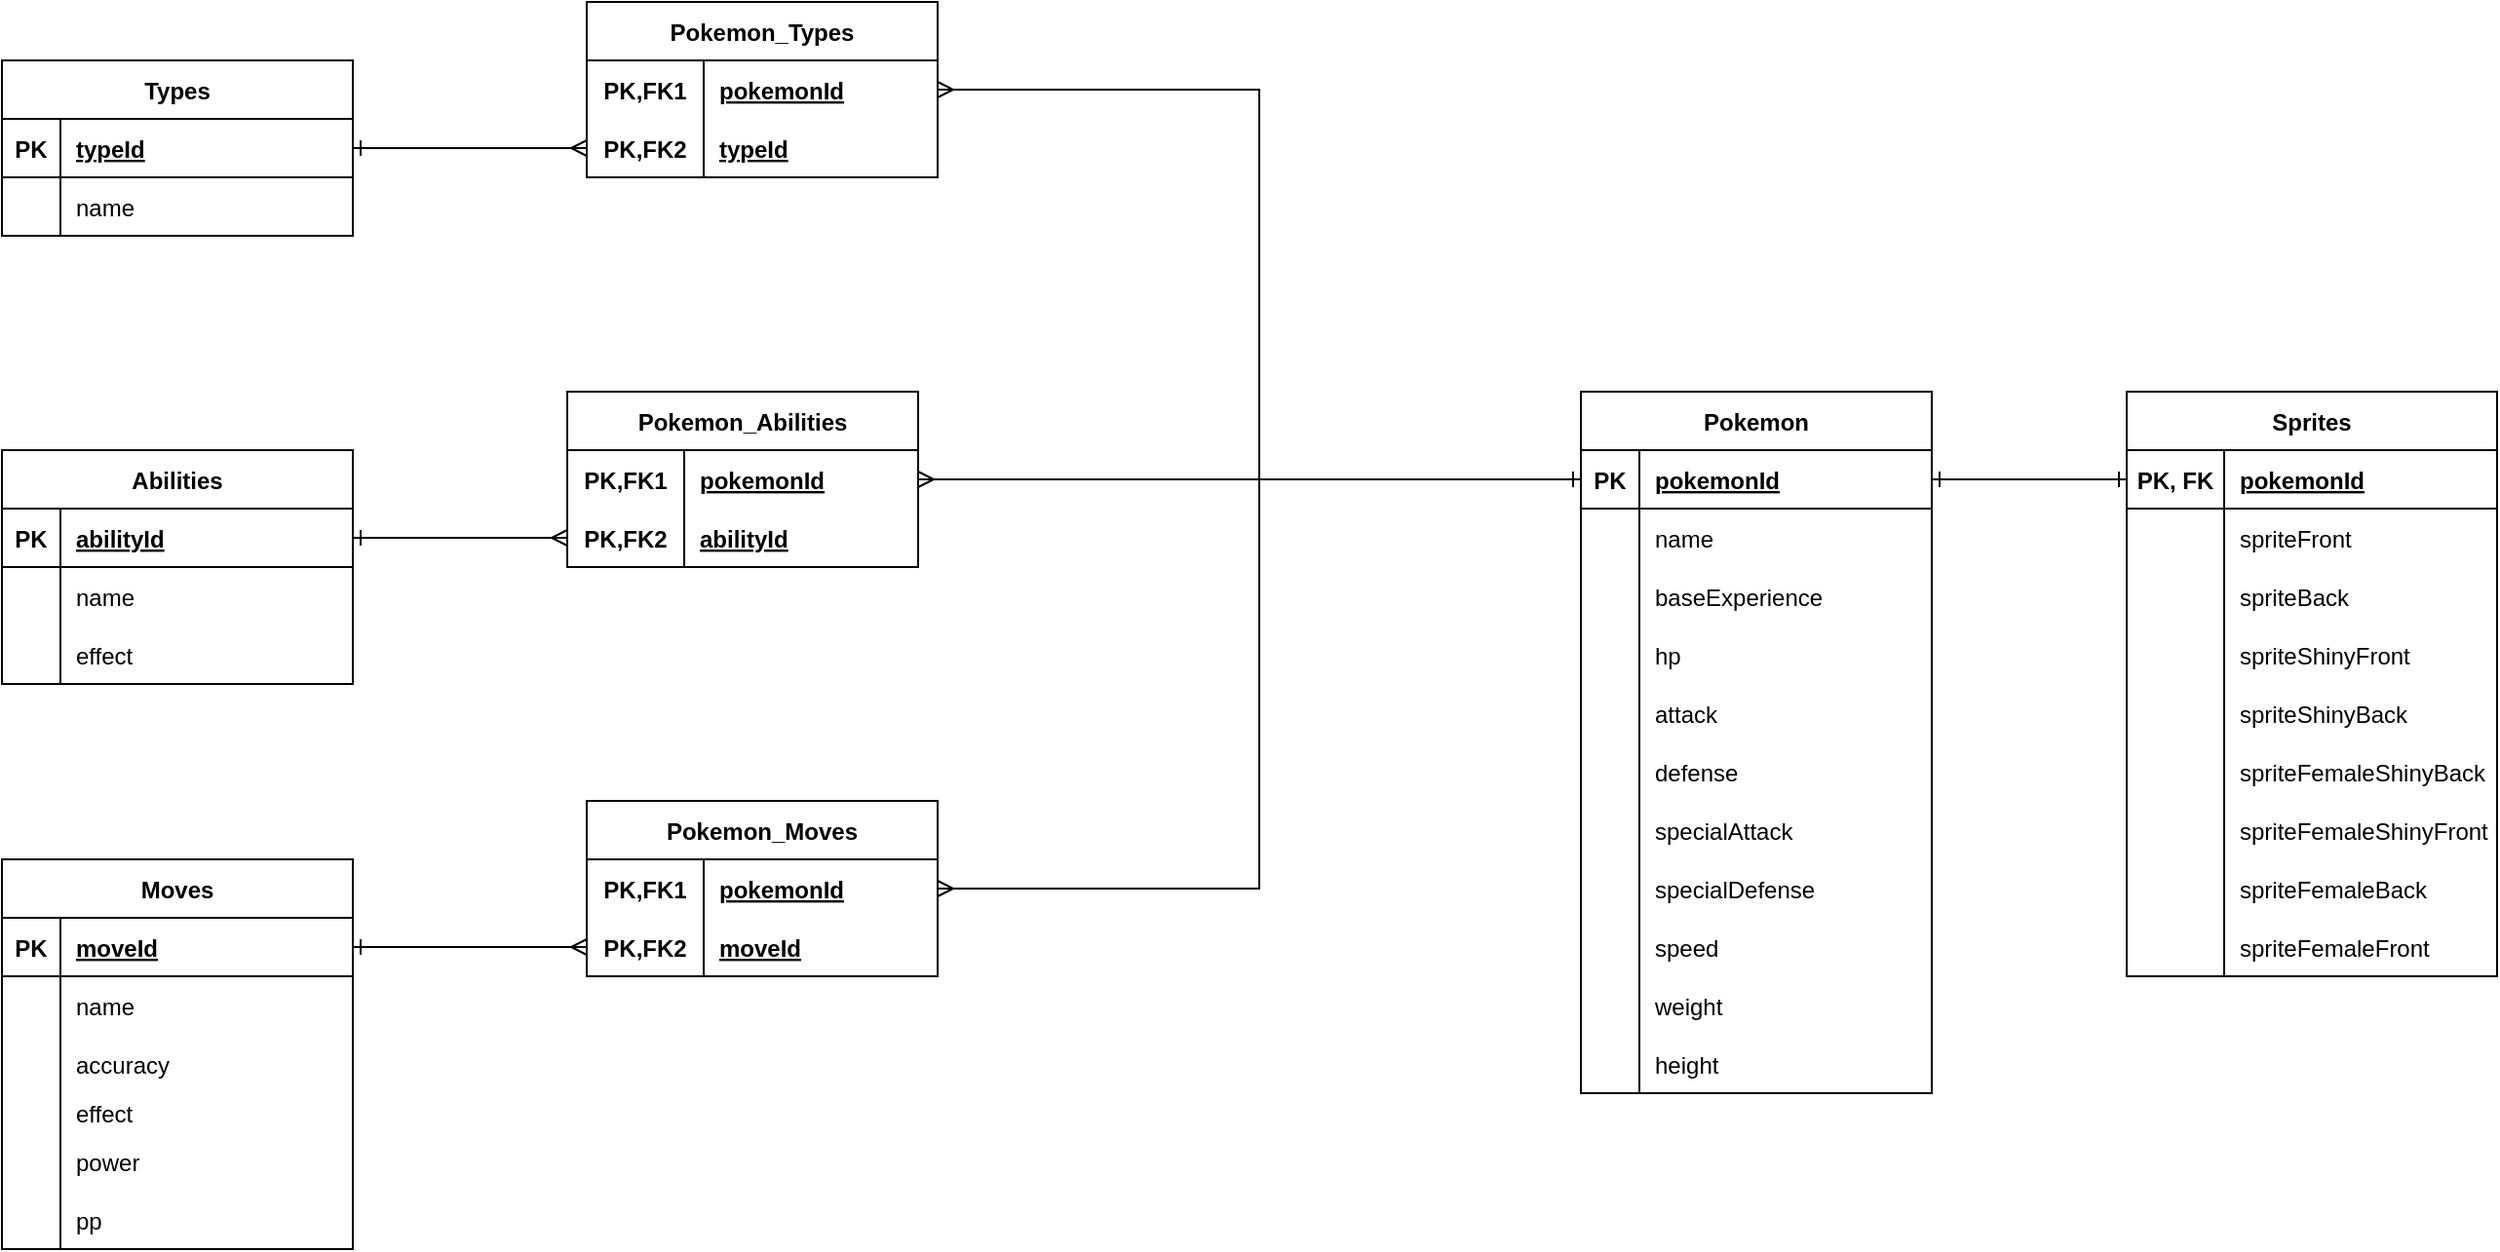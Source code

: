 <mxfile version="20.3.0" type="device"><diagram id="R2lEEEUBdFMjLlhIrx00" name="Page-1"><mxGraphModel dx="971" dy="865" grid="1" gridSize="10" guides="1" tooltips="1" connect="1" arrows="1" fold="1" page="1" pageScale="1" pageWidth="850" pageHeight="1100" math="0" shadow="0" extFonts="Permanent Marker^https://fonts.googleapis.com/css?family=Permanent+Marker"><root><mxCell id="0"/><mxCell id="1" parent="0"/><mxCell id="z8jP2YBV-L95pBoE6xy5-1" value="Pokemon" style="shape=table;startSize=30;container=1;collapsible=1;childLayout=tableLayout;fixedRows=1;rowLines=0;fontStyle=1;align=center;resizeLast=1;" parent="1" vertex="1"><mxGeometry x="930" y="420" width="180" height="360" as="geometry"/></mxCell><mxCell id="z8jP2YBV-L95pBoE6xy5-2" value="" style="shape=tableRow;horizontal=0;startSize=0;swimlaneHead=0;swimlaneBody=0;fillColor=none;collapsible=0;dropTarget=0;points=[[0,0.5],[1,0.5]];portConstraint=eastwest;top=0;left=0;right=0;bottom=1;" parent="z8jP2YBV-L95pBoE6xy5-1" vertex="1"><mxGeometry y="30" width="180" height="30" as="geometry"/></mxCell><mxCell id="z8jP2YBV-L95pBoE6xy5-3" value="PK" style="shape=partialRectangle;connectable=0;fillColor=none;top=0;left=0;bottom=0;right=0;fontStyle=1;overflow=hidden;" parent="z8jP2YBV-L95pBoE6xy5-2" vertex="1"><mxGeometry width="30" height="30" as="geometry"><mxRectangle width="30" height="30" as="alternateBounds"/></mxGeometry></mxCell><mxCell id="z8jP2YBV-L95pBoE6xy5-4" value="pokemonId" style="shape=partialRectangle;connectable=0;fillColor=none;top=0;left=0;bottom=0;right=0;align=left;spacingLeft=6;fontStyle=5;overflow=hidden;" parent="z8jP2YBV-L95pBoE6xy5-2" vertex="1"><mxGeometry x="30" width="150" height="30" as="geometry"><mxRectangle width="150" height="30" as="alternateBounds"/></mxGeometry></mxCell><mxCell id="z8jP2YBV-L95pBoE6xy5-5" value="" style="shape=tableRow;horizontal=0;startSize=0;swimlaneHead=0;swimlaneBody=0;fillColor=none;collapsible=0;dropTarget=0;points=[[0,0.5],[1,0.5]];portConstraint=eastwest;top=0;left=0;right=0;bottom=0;" parent="z8jP2YBV-L95pBoE6xy5-1" vertex="1"><mxGeometry y="60" width="180" height="30" as="geometry"/></mxCell><mxCell id="z8jP2YBV-L95pBoE6xy5-6" value="" style="shape=partialRectangle;connectable=0;fillColor=none;top=0;left=0;bottom=0;right=0;editable=1;overflow=hidden;" parent="z8jP2YBV-L95pBoE6xy5-5" vertex="1"><mxGeometry width="30" height="30" as="geometry"><mxRectangle width="30" height="30" as="alternateBounds"/></mxGeometry></mxCell><mxCell id="z8jP2YBV-L95pBoE6xy5-7" value="name" style="shape=partialRectangle;connectable=0;fillColor=none;top=0;left=0;bottom=0;right=0;align=left;spacingLeft=6;overflow=hidden;" parent="z8jP2YBV-L95pBoE6xy5-5" vertex="1"><mxGeometry x="30" width="150" height="30" as="geometry"><mxRectangle width="150" height="30" as="alternateBounds"/></mxGeometry></mxCell><mxCell id="z8jP2YBV-L95pBoE6xy5-8" value="" style="shape=tableRow;horizontal=0;startSize=0;swimlaneHead=0;swimlaneBody=0;fillColor=none;collapsible=0;dropTarget=0;points=[[0,0.5],[1,0.5]];portConstraint=eastwest;top=0;left=0;right=0;bottom=0;" parent="z8jP2YBV-L95pBoE6xy5-1" vertex="1"><mxGeometry y="90" width="180" height="30" as="geometry"/></mxCell><mxCell id="z8jP2YBV-L95pBoE6xy5-9" value="" style="shape=partialRectangle;connectable=0;fillColor=none;top=0;left=0;bottom=0;right=0;editable=1;overflow=hidden;" parent="z8jP2YBV-L95pBoE6xy5-8" vertex="1"><mxGeometry width="30" height="30" as="geometry"><mxRectangle width="30" height="30" as="alternateBounds"/></mxGeometry></mxCell><mxCell id="z8jP2YBV-L95pBoE6xy5-10" value="baseExperience" style="shape=partialRectangle;connectable=0;fillColor=none;top=0;left=0;bottom=0;right=0;align=left;spacingLeft=6;overflow=hidden;" parent="z8jP2YBV-L95pBoE6xy5-8" vertex="1"><mxGeometry x="30" width="150" height="30" as="geometry"><mxRectangle width="150" height="30" as="alternateBounds"/></mxGeometry></mxCell><mxCell id="z8jP2YBV-L95pBoE6xy5-11" value="" style="shape=tableRow;horizontal=0;startSize=0;swimlaneHead=0;swimlaneBody=0;fillColor=none;collapsible=0;dropTarget=0;points=[[0,0.5],[1,0.5]];portConstraint=eastwest;top=0;left=0;right=0;bottom=0;" parent="z8jP2YBV-L95pBoE6xy5-1" vertex="1"><mxGeometry y="120" width="180" height="30" as="geometry"/></mxCell><mxCell id="z8jP2YBV-L95pBoE6xy5-12" value="" style="shape=partialRectangle;connectable=0;fillColor=none;top=0;left=0;bottom=0;right=0;editable=1;overflow=hidden;" parent="z8jP2YBV-L95pBoE6xy5-11" vertex="1"><mxGeometry width="30" height="30" as="geometry"><mxRectangle width="30" height="30" as="alternateBounds"/></mxGeometry></mxCell><mxCell id="z8jP2YBV-L95pBoE6xy5-13" value="hp" style="shape=partialRectangle;connectable=0;fillColor=none;top=0;left=0;bottom=0;right=0;align=left;spacingLeft=6;overflow=hidden;" parent="z8jP2YBV-L95pBoE6xy5-11" vertex="1"><mxGeometry x="30" width="150" height="30" as="geometry"><mxRectangle width="150" height="30" as="alternateBounds"/></mxGeometry></mxCell><mxCell id="z8jP2YBV-L95pBoE6xy5-40" value="" style="shape=tableRow;horizontal=0;startSize=0;swimlaneHead=0;swimlaneBody=0;fillColor=none;collapsible=0;dropTarget=0;points=[[0,0.5],[1,0.5]];portConstraint=eastwest;top=0;left=0;right=0;bottom=0;" parent="z8jP2YBV-L95pBoE6xy5-1" vertex="1"><mxGeometry y="150" width="180" height="30" as="geometry"/></mxCell><mxCell id="z8jP2YBV-L95pBoE6xy5-41" value="" style="shape=partialRectangle;connectable=0;fillColor=none;top=0;left=0;bottom=0;right=0;editable=1;overflow=hidden;" parent="z8jP2YBV-L95pBoE6xy5-40" vertex="1"><mxGeometry width="30" height="30" as="geometry"><mxRectangle width="30" height="30" as="alternateBounds"/></mxGeometry></mxCell><mxCell id="z8jP2YBV-L95pBoE6xy5-42" value="attack" style="shape=partialRectangle;connectable=0;fillColor=none;top=0;left=0;bottom=0;right=0;align=left;spacingLeft=6;overflow=hidden;" parent="z8jP2YBV-L95pBoE6xy5-40" vertex="1"><mxGeometry x="30" width="150" height="30" as="geometry"><mxRectangle width="150" height="30" as="alternateBounds"/></mxGeometry></mxCell><mxCell id="z8jP2YBV-L95pBoE6xy5-44" value="" style="shape=tableRow;horizontal=0;startSize=0;swimlaneHead=0;swimlaneBody=0;fillColor=none;collapsible=0;dropTarget=0;points=[[0,0.5],[1,0.5]];portConstraint=eastwest;top=0;left=0;right=0;bottom=0;" parent="z8jP2YBV-L95pBoE6xy5-1" vertex="1"><mxGeometry y="180" width="180" height="30" as="geometry"/></mxCell><mxCell id="z8jP2YBV-L95pBoE6xy5-45" value="" style="shape=partialRectangle;connectable=0;fillColor=none;top=0;left=0;bottom=0;right=0;editable=1;overflow=hidden;" parent="z8jP2YBV-L95pBoE6xy5-44" vertex="1"><mxGeometry width="30" height="30" as="geometry"><mxRectangle width="30" height="30" as="alternateBounds"/></mxGeometry></mxCell><mxCell id="z8jP2YBV-L95pBoE6xy5-46" value="defense" style="shape=partialRectangle;connectable=0;fillColor=none;top=0;left=0;bottom=0;right=0;align=left;spacingLeft=6;overflow=hidden;" parent="z8jP2YBV-L95pBoE6xy5-44" vertex="1"><mxGeometry x="30" width="150" height="30" as="geometry"><mxRectangle width="150" height="30" as="alternateBounds"/></mxGeometry></mxCell><mxCell id="z8jP2YBV-L95pBoE6xy5-47" value="" style="shape=tableRow;horizontal=0;startSize=0;swimlaneHead=0;swimlaneBody=0;fillColor=none;collapsible=0;dropTarget=0;points=[[0,0.5],[1,0.5]];portConstraint=eastwest;top=0;left=0;right=0;bottom=0;" parent="z8jP2YBV-L95pBoE6xy5-1" vertex="1"><mxGeometry y="210" width="180" height="30" as="geometry"/></mxCell><mxCell id="z8jP2YBV-L95pBoE6xy5-48" value="" style="shape=partialRectangle;connectable=0;fillColor=none;top=0;left=0;bottom=0;right=0;editable=1;overflow=hidden;" parent="z8jP2YBV-L95pBoE6xy5-47" vertex="1"><mxGeometry width="30" height="30" as="geometry"><mxRectangle width="30" height="30" as="alternateBounds"/></mxGeometry></mxCell><mxCell id="z8jP2YBV-L95pBoE6xy5-49" value="specialAttack" style="shape=partialRectangle;connectable=0;fillColor=none;top=0;left=0;bottom=0;right=0;align=left;spacingLeft=6;overflow=hidden;" parent="z8jP2YBV-L95pBoE6xy5-47" vertex="1"><mxGeometry x="30" width="150" height="30" as="geometry"><mxRectangle width="150" height="30" as="alternateBounds"/></mxGeometry></mxCell><mxCell id="z8jP2YBV-L95pBoE6xy5-50" value="" style="shape=tableRow;horizontal=0;startSize=0;swimlaneHead=0;swimlaneBody=0;fillColor=none;collapsible=0;dropTarget=0;points=[[0,0.5],[1,0.5]];portConstraint=eastwest;top=0;left=0;right=0;bottom=0;" parent="z8jP2YBV-L95pBoE6xy5-1" vertex="1"><mxGeometry y="240" width="180" height="30" as="geometry"/></mxCell><mxCell id="z8jP2YBV-L95pBoE6xy5-51" value="" style="shape=partialRectangle;connectable=0;fillColor=none;top=0;left=0;bottom=0;right=0;editable=1;overflow=hidden;" parent="z8jP2YBV-L95pBoE6xy5-50" vertex="1"><mxGeometry width="30" height="30" as="geometry"><mxRectangle width="30" height="30" as="alternateBounds"/></mxGeometry></mxCell><mxCell id="z8jP2YBV-L95pBoE6xy5-52" value="specialDefense" style="shape=partialRectangle;connectable=0;fillColor=none;top=0;left=0;bottom=0;right=0;align=left;spacingLeft=6;overflow=hidden;" parent="z8jP2YBV-L95pBoE6xy5-50" vertex="1"><mxGeometry x="30" width="150" height="30" as="geometry"><mxRectangle width="150" height="30" as="alternateBounds"/></mxGeometry></mxCell><mxCell id="z8jP2YBV-L95pBoE6xy5-53" value="" style="shape=tableRow;horizontal=0;startSize=0;swimlaneHead=0;swimlaneBody=0;fillColor=none;collapsible=0;dropTarget=0;points=[[0,0.5],[1,0.5]];portConstraint=eastwest;top=0;left=0;right=0;bottom=0;" parent="z8jP2YBV-L95pBoE6xy5-1" vertex="1"><mxGeometry y="270" width="180" height="30" as="geometry"/></mxCell><mxCell id="z8jP2YBV-L95pBoE6xy5-54" value="" style="shape=partialRectangle;connectable=0;fillColor=none;top=0;left=0;bottom=0;right=0;editable=1;overflow=hidden;" parent="z8jP2YBV-L95pBoE6xy5-53" vertex="1"><mxGeometry width="30" height="30" as="geometry"><mxRectangle width="30" height="30" as="alternateBounds"/></mxGeometry></mxCell><mxCell id="z8jP2YBV-L95pBoE6xy5-55" value="speed" style="shape=partialRectangle;connectable=0;fillColor=none;top=0;left=0;bottom=0;right=0;align=left;spacingLeft=6;overflow=hidden;" parent="z8jP2YBV-L95pBoE6xy5-53" vertex="1"><mxGeometry x="30" width="150" height="30" as="geometry"><mxRectangle width="150" height="30" as="alternateBounds"/></mxGeometry></mxCell><mxCell id="z8jP2YBV-L95pBoE6xy5-59" value="" style="shape=tableRow;horizontal=0;startSize=0;swimlaneHead=0;swimlaneBody=0;fillColor=none;collapsible=0;dropTarget=0;points=[[0,0.5],[1,0.5]];portConstraint=eastwest;top=0;left=0;right=0;bottom=0;" parent="z8jP2YBV-L95pBoE6xy5-1" vertex="1"><mxGeometry y="300" width="180" height="30" as="geometry"/></mxCell><mxCell id="z8jP2YBV-L95pBoE6xy5-60" value="" style="shape=partialRectangle;connectable=0;fillColor=none;top=0;left=0;bottom=0;right=0;editable=1;overflow=hidden;" parent="z8jP2YBV-L95pBoE6xy5-59" vertex="1"><mxGeometry width="30" height="30" as="geometry"><mxRectangle width="30" height="30" as="alternateBounds"/></mxGeometry></mxCell><mxCell id="z8jP2YBV-L95pBoE6xy5-61" value="weight" style="shape=partialRectangle;connectable=0;fillColor=none;top=0;left=0;bottom=0;right=0;align=left;spacingLeft=6;overflow=hidden;" parent="z8jP2YBV-L95pBoE6xy5-59" vertex="1"><mxGeometry x="30" width="150" height="30" as="geometry"><mxRectangle width="150" height="30" as="alternateBounds"/></mxGeometry></mxCell><mxCell id="z8jP2YBV-L95pBoE6xy5-56" value="" style="shape=tableRow;horizontal=0;startSize=0;swimlaneHead=0;swimlaneBody=0;fillColor=none;collapsible=0;dropTarget=0;points=[[0,0.5],[1,0.5]];portConstraint=eastwest;top=0;left=0;right=0;bottom=0;" parent="z8jP2YBV-L95pBoE6xy5-1" vertex="1"><mxGeometry y="330" width="180" height="30" as="geometry"/></mxCell><mxCell id="z8jP2YBV-L95pBoE6xy5-57" value="" style="shape=partialRectangle;connectable=0;fillColor=none;top=0;left=0;bottom=0;right=0;editable=1;overflow=hidden;" parent="z8jP2YBV-L95pBoE6xy5-56" vertex="1"><mxGeometry width="30" height="30" as="geometry"><mxRectangle width="30" height="30" as="alternateBounds"/></mxGeometry></mxCell><mxCell id="z8jP2YBV-L95pBoE6xy5-58" value="height" style="shape=partialRectangle;connectable=0;fillColor=none;top=0;left=0;bottom=0;right=0;align=left;spacingLeft=6;overflow=hidden;" parent="z8jP2YBV-L95pBoE6xy5-56" vertex="1"><mxGeometry x="30" width="150" height="30" as="geometry"><mxRectangle width="150" height="30" as="alternateBounds"/></mxGeometry></mxCell><mxCell id="z8jP2YBV-L95pBoE6xy5-14" value="Types" style="shape=table;startSize=30;container=1;collapsible=1;childLayout=tableLayout;fixedRows=1;rowLines=0;fontStyle=1;align=center;resizeLast=1;" parent="1" vertex="1"><mxGeometry x="120" y="250" width="180" height="90" as="geometry"/></mxCell><mxCell id="z8jP2YBV-L95pBoE6xy5-15" value="" style="shape=tableRow;horizontal=0;startSize=0;swimlaneHead=0;swimlaneBody=0;fillColor=none;collapsible=0;dropTarget=0;points=[[0,0.5],[1,0.5]];portConstraint=eastwest;top=0;left=0;right=0;bottom=1;" parent="z8jP2YBV-L95pBoE6xy5-14" vertex="1"><mxGeometry y="30" width="180" height="30" as="geometry"/></mxCell><mxCell id="z8jP2YBV-L95pBoE6xy5-16" value="PK" style="shape=partialRectangle;connectable=0;fillColor=none;top=0;left=0;bottom=0;right=0;fontStyle=1;overflow=hidden;" parent="z8jP2YBV-L95pBoE6xy5-15" vertex="1"><mxGeometry width="30" height="30" as="geometry"><mxRectangle width="30" height="30" as="alternateBounds"/></mxGeometry></mxCell><mxCell id="z8jP2YBV-L95pBoE6xy5-17" value="typeId" style="shape=partialRectangle;connectable=0;fillColor=none;top=0;left=0;bottom=0;right=0;align=left;spacingLeft=6;fontStyle=5;overflow=hidden;" parent="z8jP2YBV-L95pBoE6xy5-15" vertex="1"><mxGeometry x="30" width="150" height="30" as="geometry"><mxRectangle width="150" height="30" as="alternateBounds"/></mxGeometry></mxCell><mxCell id="z8jP2YBV-L95pBoE6xy5-18" value="" style="shape=tableRow;horizontal=0;startSize=0;swimlaneHead=0;swimlaneBody=0;fillColor=none;collapsible=0;dropTarget=0;points=[[0,0.5],[1,0.5]];portConstraint=eastwest;top=0;left=0;right=0;bottom=0;" parent="z8jP2YBV-L95pBoE6xy5-14" vertex="1"><mxGeometry y="60" width="180" height="30" as="geometry"/></mxCell><mxCell id="z8jP2YBV-L95pBoE6xy5-19" value="" style="shape=partialRectangle;connectable=0;fillColor=none;top=0;left=0;bottom=0;right=0;editable=1;overflow=hidden;" parent="z8jP2YBV-L95pBoE6xy5-18" vertex="1"><mxGeometry width="30" height="30" as="geometry"><mxRectangle width="30" height="30" as="alternateBounds"/></mxGeometry></mxCell><mxCell id="z8jP2YBV-L95pBoE6xy5-20" value="name" style="shape=partialRectangle;connectable=0;fillColor=none;top=0;left=0;bottom=0;right=0;align=left;spacingLeft=6;overflow=hidden;" parent="z8jP2YBV-L95pBoE6xy5-18" vertex="1"><mxGeometry x="30" width="150" height="30" as="geometry"><mxRectangle width="150" height="30" as="alternateBounds"/></mxGeometry></mxCell><mxCell id="z8jP2YBV-L95pBoE6xy5-27" value="Abilities" style="shape=table;startSize=30;container=1;collapsible=1;childLayout=tableLayout;fixedRows=1;rowLines=0;fontStyle=1;align=center;resizeLast=1;" parent="1" vertex="1"><mxGeometry x="120" y="450" width="180" height="120" as="geometry"/></mxCell><mxCell id="z8jP2YBV-L95pBoE6xy5-28" value="" style="shape=tableRow;horizontal=0;startSize=0;swimlaneHead=0;swimlaneBody=0;fillColor=none;collapsible=0;dropTarget=0;points=[[0,0.5],[1,0.5]];portConstraint=eastwest;top=0;left=0;right=0;bottom=1;" parent="z8jP2YBV-L95pBoE6xy5-27" vertex="1"><mxGeometry y="30" width="180" height="30" as="geometry"/></mxCell><mxCell id="z8jP2YBV-L95pBoE6xy5-29" value="PK" style="shape=partialRectangle;connectable=0;fillColor=none;top=0;left=0;bottom=0;right=0;fontStyle=1;overflow=hidden;" parent="z8jP2YBV-L95pBoE6xy5-28" vertex="1"><mxGeometry width="30" height="30" as="geometry"><mxRectangle width="30" height="30" as="alternateBounds"/></mxGeometry></mxCell><mxCell id="z8jP2YBV-L95pBoE6xy5-30" value="abilityId" style="shape=partialRectangle;connectable=0;fillColor=none;top=0;left=0;bottom=0;right=0;align=left;spacingLeft=6;fontStyle=5;overflow=hidden;" parent="z8jP2YBV-L95pBoE6xy5-28" vertex="1"><mxGeometry x="30" width="150" height="30" as="geometry"><mxRectangle width="150" height="30" as="alternateBounds"/></mxGeometry></mxCell><mxCell id="z8jP2YBV-L95pBoE6xy5-37" value="" style="shape=tableRow;horizontal=0;startSize=0;swimlaneHead=0;swimlaneBody=0;fillColor=none;collapsible=0;dropTarget=0;points=[[0,0.5],[1,0.5]];portConstraint=eastwest;top=0;left=0;right=0;bottom=0;" parent="z8jP2YBV-L95pBoE6xy5-27" vertex="1"><mxGeometry y="60" width="180" height="30" as="geometry"/></mxCell><mxCell id="z8jP2YBV-L95pBoE6xy5-38" value="" style="shape=partialRectangle;connectable=0;fillColor=none;top=0;left=0;bottom=0;right=0;editable=1;overflow=hidden;" parent="z8jP2YBV-L95pBoE6xy5-37" vertex="1"><mxGeometry width="30" height="30" as="geometry"><mxRectangle width="30" height="30" as="alternateBounds"/></mxGeometry></mxCell><mxCell id="z8jP2YBV-L95pBoE6xy5-39" value="name" style="shape=partialRectangle;connectable=0;fillColor=none;top=0;left=0;bottom=0;right=0;align=left;spacingLeft=6;overflow=hidden;" parent="z8jP2YBV-L95pBoE6xy5-37" vertex="1"><mxGeometry x="30" width="150" height="30" as="geometry"><mxRectangle width="150" height="30" as="alternateBounds"/></mxGeometry></mxCell><mxCell id="z8jP2YBV-L95pBoE6xy5-31" value="" style="shape=tableRow;horizontal=0;startSize=0;swimlaneHead=0;swimlaneBody=0;fillColor=none;collapsible=0;dropTarget=0;points=[[0,0.5],[1,0.5]];portConstraint=eastwest;top=0;left=0;right=0;bottom=0;" parent="z8jP2YBV-L95pBoE6xy5-27" vertex="1"><mxGeometry y="90" width="180" height="30" as="geometry"/></mxCell><mxCell id="z8jP2YBV-L95pBoE6xy5-32" value="" style="shape=partialRectangle;connectable=0;fillColor=none;top=0;left=0;bottom=0;right=0;editable=1;overflow=hidden;" parent="z8jP2YBV-L95pBoE6xy5-31" vertex="1"><mxGeometry width="30" height="30" as="geometry"><mxRectangle width="30" height="30" as="alternateBounds"/></mxGeometry></mxCell><mxCell id="z8jP2YBV-L95pBoE6xy5-33" value="effect" style="shape=partialRectangle;connectable=0;fillColor=none;top=0;left=0;bottom=0;right=0;align=left;spacingLeft=6;overflow=hidden;" parent="z8jP2YBV-L95pBoE6xy5-31" vertex="1"><mxGeometry x="30" width="150" height="30" as="geometry"><mxRectangle width="150" height="30" as="alternateBounds"/></mxGeometry></mxCell><mxCell id="z8jP2YBV-L95pBoE6xy5-62" value="Moves" style="shape=table;startSize=30;container=1;collapsible=1;childLayout=tableLayout;fixedRows=1;rowLines=0;fontStyle=1;align=center;resizeLast=1;" parent="1" vertex="1"><mxGeometry x="120" y="660" width="180" height="200" as="geometry"/></mxCell><mxCell id="z8jP2YBV-L95pBoE6xy5-63" value="" style="shape=tableRow;horizontal=0;startSize=0;swimlaneHead=0;swimlaneBody=0;fillColor=none;collapsible=0;dropTarget=0;points=[[0,0.5],[1,0.5]];portConstraint=eastwest;top=0;left=0;right=0;bottom=1;" parent="z8jP2YBV-L95pBoE6xy5-62" vertex="1"><mxGeometry y="30" width="180" height="30" as="geometry"/></mxCell><mxCell id="z8jP2YBV-L95pBoE6xy5-64" value="PK" style="shape=partialRectangle;connectable=0;fillColor=none;top=0;left=0;bottom=0;right=0;fontStyle=1;overflow=hidden;" parent="z8jP2YBV-L95pBoE6xy5-63" vertex="1"><mxGeometry width="30" height="30" as="geometry"><mxRectangle width="30" height="30" as="alternateBounds"/></mxGeometry></mxCell><mxCell id="z8jP2YBV-L95pBoE6xy5-65" value="moveId" style="shape=partialRectangle;connectable=0;fillColor=none;top=0;left=0;bottom=0;right=0;align=left;spacingLeft=6;fontStyle=5;overflow=hidden;" parent="z8jP2YBV-L95pBoE6xy5-63" vertex="1"><mxGeometry x="30" width="150" height="30" as="geometry"><mxRectangle width="150" height="30" as="alternateBounds"/></mxGeometry></mxCell><mxCell id="z8jP2YBV-L95pBoE6xy5-123" value="" style="shape=tableRow;horizontal=0;startSize=0;swimlaneHead=0;swimlaneBody=0;fillColor=none;collapsible=0;dropTarget=0;points=[[0,0.5],[1,0.5]];portConstraint=eastwest;top=0;left=0;right=0;bottom=0;" parent="z8jP2YBV-L95pBoE6xy5-62" vertex="1"><mxGeometry y="60" width="180" height="30" as="geometry"/></mxCell><mxCell id="z8jP2YBV-L95pBoE6xy5-124" value="" style="shape=partialRectangle;connectable=0;fillColor=none;top=0;left=0;bottom=0;right=0;editable=1;overflow=hidden;" parent="z8jP2YBV-L95pBoE6xy5-123" vertex="1"><mxGeometry width="30" height="30" as="geometry"><mxRectangle width="30" height="30" as="alternateBounds"/></mxGeometry></mxCell><mxCell id="z8jP2YBV-L95pBoE6xy5-125" value="name" style="shape=partialRectangle;connectable=0;fillColor=none;top=0;left=0;bottom=0;right=0;align=left;spacingLeft=6;overflow=hidden;" parent="z8jP2YBV-L95pBoE6xy5-123" vertex="1"><mxGeometry x="30" width="150" height="30" as="geometry"><mxRectangle width="150" height="30" as="alternateBounds"/></mxGeometry></mxCell><mxCell id="z8jP2YBV-L95pBoE6xy5-66" value="" style="shape=tableRow;horizontal=0;startSize=0;swimlaneHead=0;swimlaneBody=0;fillColor=none;collapsible=0;dropTarget=0;points=[[0,0.5],[1,0.5]];portConstraint=eastwest;top=0;left=0;right=0;bottom=0;" parent="z8jP2YBV-L95pBoE6xy5-62" vertex="1"><mxGeometry y="90" width="180" height="30" as="geometry"/></mxCell><mxCell id="z8jP2YBV-L95pBoE6xy5-67" value="" style="shape=partialRectangle;connectable=0;fillColor=none;top=0;left=0;bottom=0;right=0;editable=1;overflow=hidden;" parent="z8jP2YBV-L95pBoE6xy5-66" vertex="1"><mxGeometry width="30" height="30" as="geometry"><mxRectangle width="30" height="30" as="alternateBounds"/></mxGeometry></mxCell><mxCell id="z8jP2YBV-L95pBoE6xy5-68" value="accuracy" style="shape=partialRectangle;connectable=0;fillColor=none;top=0;left=0;bottom=0;right=0;align=left;spacingLeft=6;overflow=hidden;" parent="z8jP2YBV-L95pBoE6xy5-66" vertex="1"><mxGeometry x="30" width="150" height="30" as="geometry"><mxRectangle width="150" height="30" as="alternateBounds"/></mxGeometry></mxCell><mxCell id="z8jP2YBV-L95pBoE6xy5-69" value="" style="shape=tableRow;horizontal=0;startSize=0;swimlaneHead=0;swimlaneBody=0;fillColor=none;collapsible=0;dropTarget=0;points=[[0,0.5],[1,0.5]];portConstraint=eastwest;top=0;left=0;right=0;bottom=0;" parent="z8jP2YBV-L95pBoE6xy5-62" vertex="1"><mxGeometry y="120" width="180" height="20" as="geometry"/></mxCell><mxCell id="z8jP2YBV-L95pBoE6xy5-70" value="" style="shape=partialRectangle;connectable=0;fillColor=none;top=0;left=0;bottom=0;right=0;editable=1;overflow=hidden;" parent="z8jP2YBV-L95pBoE6xy5-69" vertex="1"><mxGeometry width="30" height="20" as="geometry"><mxRectangle width="30" height="20" as="alternateBounds"/></mxGeometry></mxCell><mxCell id="z8jP2YBV-L95pBoE6xy5-71" value="effect" style="shape=partialRectangle;connectable=0;fillColor=none;top=0;left=0;bottom=0;right=0;align=left;spacingLeft=6;overflow=hidden;" parent="z8jP2YBV-L95pBoE6xy5-69" vertex="1"><mxGeometry x="30" width="150" height="20" as="geometry"><mxRectangle width="150" height="20" as="alternateBounds"/></mxGeometry></mxCell><mxCell id="SF0N9Cxir1LBfLszP4k3-1" value="" style="shape=tableRow;horizontal=0;startSize=0;swimlaneHead=0;swimlaneBody=0;fillColor=none;collapsible=0;dropTarget=0;points=[[0,0.5],[1,0.5]];portConstraint=eastwest;top=0;left=0;right=0;bottom=0;" vertex="1" parent="z8jP2YBV-L95pBoE6xy5-62"><mxGeometry y="140" width="180" height="30" as="geometry"/></mxCell><mxCell id="SF0N9Cxir1LBfLszP4k3-2" value="" style="shape=partialRectangle;connectable=0;fillColor=none;top=0;left=0;bottom=0;right=0;editable=1;overflow=hidden;" vertex="1" parent="SF0N9Cxir1LBfLszP4k3-1"><mxGeometry width="30" height="30" as="geometry"><mxRectangle width="30" height="30" as="alternateBounds"/></mxGeometry></mxCell><mxCell id="SF0N9Cxir1LBfLszP4k3-3" value="power" style="shape=partialRectangle;connectable=0;fillColor=none;top=0;left=0;bottom=0;right=0;align=left;spacingLeft=6;overflow=hidden;" vertex="1" parent="SF0N9Cxir1LBfLszP4k3-1"><mxGeometry x="30" width="150" height="30" as="geometry"><mxRectangle width="150" height="30" as="alternateBounds"/></mxGeometry></mxCell><mxCell id="SF0N9Cxir1LBfLszP4k3-4" value="" style="shape=tableRow;horizontal=0;startSize=0;swimlaneHead=0;swimlaneBody=0;fillColor=none;collapsible=0;dropTarget=0;points=[[0,0.5],[1,0.5]];portConstraint=eastwest;top=0;left=0;right=0;bottom=0;" vertex="1" parent="z8jP2YBV-L95pBoE6xy5-62"><mxGeometry y="170" width="180" height="30" as="geometry"/></mxCell><mxCell id="SF0N9Cxir1LBfLszP4k3-5" value="" style="shape=partialRectangle;connectable=0;fillColor=none;top=0;left=0;bottom=0;right=0;editable=1;overflow=hidden;" vertex="1" parent="SF0N9Cxir1LBfLszP4k3-4"><mxGeometry width="30" height="30" as="geometry"><mxRectangle width="30" height="30" as="alternateBounds"/></mxGeometry></mxCell><mxCell id="SF0N9Cxir1LBfLszP4k3-6" value="pp" style="shape=partialRectangle;connectable=0;fillColor=none;top=0;left=0;bottom=0;right=0;align=left;spacingLeft=6;overflow=hidden;" vertex="1" parent="SF0N9Cxir1LBfLszP4k3-4"><mxGeometry x="30" width="150" height="30" as="geometry"><mxRectangle width="150" height="30" as="alternateBounds"/></mxGeometry></mxCell><mxCell id="z8jP2YBV-L95pBoE6xy5-75" value="Pokemon_Moves" style="shape=table;startSize=30;container=1;collapsible=1;childLayout=tableLayout;fixedRows=1;rowLines=0;fontStyle=1;align=center;resizeLast=1;" parent="1" vertex="1"><mxGeometry x="420" y="630" width="180" height="90" as="geometry"/></mxCell><mxCell id="z8jP2YBV-L95pBoE6xy5-76" value="" style="shape=tableRow;horizontal=0;startSize=0;swimlaneHead=0;swimlaneBody=0;fillColor=none;collapsible=0;dropTarget=0;points=[[0,0.5],[1,0.5]];portConstraint=eastwest;top=0;left=0;right=0;bottom=0;" parent="z8jP2YBV-L95pBoE6xy5-75" vertex="1"><mxGeometry y="30" width="180" height="30" as="geometry"/></mxCell><mxCell id="z8jP2YBV-L95pBoE6xy5-77" value="PK,FK1" style="shape=partialRectangle;connectable=0;fillColor=none;top=0;left=0;bottom=0;right=0;fontStyle=1;overflow=hidden;" parent="z8jP2YBV-L95pBoE6xy5-76" vertex="1"><mxGeometry width="60" height="30" as="geometry"><mxRectangle width="60" height="30" as="alternateBounds"/></mxGeometry></mxCell><mxCell id="z8jP2YBV-L95pBoE6xy5-78" value="pokemonId" style="shape=partialRectangle;connectable=0;fillColor=none;top=0;left=0;bottom=0;right=0;align=left;spacingLeft=6;fontStyle=5;overflow=hidden;" parent="z8jP2YBV-L95pBoE6xy5-76" vertex="1"><mxGeometry x="60" width="120" height="30" as="geometry"><mxRectangle width="120" height="30" as="alternateBounds"/></mxGeometry></mxCell><mxCell id="z8jP2YBV-L95pBoE6xy5-79" value="" style="shape=tableRow;horizontal=0;startSize=0;swimlaneHead=0;swimlaneBody=0;fillColor=none;collapsible=0;dropTarget=0;points=[[0,0.5],[1,0.5]];portConstraint=eastwest;top=0;left=0;right=0;bottom=1;" parent="z8jP2YBV-L95pBoE6xy5-75" vertex="1"><mxGeometry y="60" width="180" height="30" as="geometry"/></mxCell><mxCell id="z8jP2YBV-L95pBoE6xy5-80" value="PK,FK2" style="shape=partialRectangle;connectable=0;fillColor=none;top=0;left=0;bottom=0;right=0;fontStyle=1;overflow=hidden;" parent="z8jP2YBV-L95pBoE6xy5-79" vertex="1"><mxGeometry width="60" height="30" as="geometry"><mxRectangle width="60" height="30" as="alternateBounds"/></mxGeometry></mxCell><mxCell id="z8jP2YBV-L95pBoE6xy5-81" value="moveId" style="shape=partialRectangle;connectable=0;fillColor=none;top=0;left=0;bottom=0;right=0;align=left;spacingLeft=6;fontStyle=5;overflow=hidden;" parent="z8jP2YBV-L95pBoE6xy5-79" vertex="1"><mxGeometry x="60" width="120" height="30" as="geometry"><mxRectangle width="120" height="30" as="alternateBounds"/></mxGeometry></mxCell><mxCell id="z8jP2YBV-L95pBoE6xy5-88" value="Pokemon_Abilities" style="shape=table;startSize=30;container=1;collapsible=1;childLayout=tableLayout;fixedRows=1;rowLines=0;fontStyle=1;align=center;resizeLast=1;" parent="1" vertex="1"><mxGeometry x="410" y="420" width="180" height="90" as="geometry"/></mxCell><mxCell id="z8jP2YBV-L95pBoE6xy5-89" value="" style="shape=tableRow;horizontal=0;startSize=0;swimlaneHead=0;swimlaneBody=0;fillColor=none;collapsible=0;dropTarget=0;points=[[0,0.5],[1,0.5]];portConstraint=eastwest;top=0;left=0;right=0;bottom=0;" parent="z8jP2YBV-L95pBoE6xy5-88" vertex="1"><mxGeometry y="30" width="180" height="30" as="geometry"/></mxCell><mxCell id="z8jP2YBV-L95pBoE6xy5-90" value="PK,FK1" style="shape=partialRectangle;connectable=0;fillColor=none;top=0;left=0;bottom=0;right=0;fontStyle=1;overflow=hidden;" parent="z8jP2YBV-L95pBoE6xy5-89" vertex="1"><mxGeometry width="60" height="30" as="geometry"><mxRectangle width="60" height="30" as="alternateBounds"/></mxGeometry></mxCell><mxCell id="z8jP2YBV-L95pBoE6xy5-91" value="pokemonId" style="shape=partialRectangle;connectable=0;fillColor=none;top=0;left=0;bottom=0;right=0;align=left;spacingLeft=6;fontStyle=5;overflow=hidden;" parent="z8jP2YBV-L95pBoE6xy5-89" vertex="1"><mxGeometry x="60" width="120" height="30" as="geometry"><mxRectangle width="120" height="30" as="alternateBounds"/></mxGeometry></mxCell><mxCell id="z8jP2YBV-L95pBoE6xy5-92" value="" style="shape=tableRow;horizontal=0;startSize=0;swimlaneHead=0;swimlaneBody=0;fillColor=none;collapsible=0;dropTarget=0;points=[[0,0.5],[1,0.5]];portConstraint=eastwest;top=0;left=0;right=0;bottom=1;" parent="z8jP2YBV-L95pBoE6xy5-88" vertex="1"><mxGeometry y="60" width="180" height="30" as="geometry"/></mxCell><mxCell id="z8jP2YBV-L95pBoE6xy5-93" value="PK,FK2" style="shape=partialRectangle;connectable=0;fillColor=none;top=0;left=0;bottom=0;right=0;fontStyle=1;overflow=hidden;" parent="z8jP2YBV-L95pBoE6xy5-92" vertex="1"><mxGeometry width="60" height="30" as="geometry"><mxRectangle width="60" height="30" as="alternateBounds"/></mxGeometry></mxCell><mxCell id="z8jP2YBV-L95pBoE6xy5-94" value="abilityId" style="shape=partialRectangle;connectable=0;fillColor=none;top=0;left=0;bottom=0;right=0;align=left;spacingLeft=6;fontStyle=5;overflow=hidden;" parent="z8jP2YBV-L95pBoE6xy5-92" vertex="1"><mxGeometry x="60" width="120" height="30" as="geometry"><mxRectangle width="120" height="30" as="alternateBounds"/></mxGeometry></mxCell><mxCell id="z8jP2YBV-L95pBoE6xy5-101" value="Pokemon_Types" style="shape=table;startSize=30;container=1;collapsible=1;childLayout=tableLayout;fixedRows=1;rowLines=0;fontStyle=1;align=center;resizeLast=1;" parent="1" vertex="1"><mxGeometry x="420" y="220" width="180" height="90" as="geometry"/></mxCell><mxCell id="z8jP2YBV-L95pBoE6xy5-102" value="" style="shape=tableRow;horizontal=0;startSize=0;swimlaneHead=0;swimlaneBody=0;fillColor=none;collapsible=0;dropTarget=0;points=[[0,0.5],[1,0.5]];portConstraint=eastwest;top=0;left=0;right=0;bottom=0;" parent="z8jP2YBV-L95pBoE6xy5-101" vertex="1"><mxGeometry y="30" width="180" height="30" as="geometry"/></mxCell><mxCell id="z8jP2YBV-L95pBoE6xy5-103" value="PK,FK1" style="shape=partialRectangle;connectable=0;fillColor=none;top=0;left=0;bottom=0;right=0;fontStyle=1;overflow=hidden;" parent="z8jP2YBV-L95pBoE6xy5-102" vertex="1"><mxGeometry width="60" height="30" as="geometry"><mxRectangle width="60" height="30" as="alternateBounds"/></mxGeometry></mxCell><mxCell id="z8jP2YBV-L95pBoE6xy5-104" value="pokemonId" style="shape=partialRectangle;connectable=0;fillColor=none;top=0;left=0;bottom=0;right=0;align=left;spacingLeft=6;fontStyle=5;overflow=hidden;" parent="z8jP2YBV-L95pBoE6xy5-102" vertex="1"><mxGeometry x="60" width="120" height="30" as="geometry"><mxRectangle width="120" height="30" as="alternateBounds"/></mxGeometry></mxCell><mxCell id="z8jP2YBV-L95pBoE6xy5-105" value="" style="shape=tableRow;horizontal=0;startSize=0;swimlaneHead=0;swimlaneBody=0;fillColor=none;collapsible=0;dropTarget=0;points=[[0,0.5],[1,0.5]];portConstraint=eastwest;top=0;left=0;right=0;bottom=1;" parent="z8jP2YBV-L95pBoE6xy5-101" vertex="1"><mxGeometry y="60" width="180" height="30" as="geometry"/></mxCell><mxCell id="z8jP2YBV-L95pBoE6xy5-106" value="PK,FK2" style="shape=partialRectangle;connectable=0;fillColor=none;top=0;left=0;bottom=0;right=0;fontStyle=1;overflow=hidden;" parent="z8jP2YBV-L95pBoE6xy5-105" vertex="1"><mxGeometry width="60" height="30" as="geometry"><mxRectangle width="60" height="30" as="alternateBounds"/></mxGeometry></mxCell><mxCell id="z8jP2YBV-L95pBoE6xy5-107" value="typeId" style="shape=partialRectangle;connectable=0;fillColor=none;top=0;left=0;bottom=0;right=0;align=left;spacingLeft=6;fontStyle=5;overflow=hidden;" parent="z8jP2YBV-L95pBoE6xy5-105" vertex="1"><mxGeometry x="60" width="120" height="30" as="geometry"><mxRectangle width="120" height="30" as="alternateBounds"/></mxGeometry></mxCell><mxCell id="z8jP2YBV-L95pBoE6xy5-117" style="edgeStyle=orthogonalEdgeStyle;rounded=0;orthogonalLoop=1;jettySize=auto;html=1;exitX=1;exitY=0.5;exitDx=0;exitDy=0;endArrow=ERmany;endFill=0;startArrow=ERone;startFill=0;" parent="1" source="z8jP2YBV-L95pBoE6xy5-28" target="z8jP2YBV-L95pBoE6xy5-92" edge="1"><mxGeometry relative="1" as="geometry"/></mxCell><mxCell id="z8jP2YBV-L95pBoE6xy5-118" style="edgeStyle=orthogonalEdgeStyle;rounded=0;orthogonalLoop=1;jettySize=auto;html=1;exitX=0;exitY=0.5;exitDx=0;exitDy=0;startArrow=ERone;startFill=0;endArrow=ERmany;endFill=0;" parent="1" source="z8jP2YBV-L95pBoE6xy5-2" target="z8jP2YBV-L95pBoE6xy5-89" edge="1"><mxGeometry relative="1" as="geometry"/></mxCell><mxCell id="z8jP2YBV-L95pBoE6xy5-119" style="edgeStyle=orthogonalEdgeStyle;rounded=0;orthogonalLoop=1;jettySize=auto;html=1;exitX=0;exitY=0.5;exitDx=0;exitDy=0;startArrow=ERone;startFill=0;endArrow=ERmany;endFill=0;" parent="1" source="z8jP2YBV-L95pBoE6xy5-2" target="z8jP2YBV-L95pBoE6xy5-102" edge="1"><mxGeometry relative="1" as="geometry"/></mxCell><mxCell id="z8jP2YBV-L95pBoE6xy5-120" style="edgeStyle=orthogonalEdgeStyle;rounded=0;orthogonalLoop=1;jettySize=auto;html=1;exitX=0;exitY=0.5;exitDx=0;exitDy=0;startArrow=ERone;startFill=0;endArrow=ERmany;endFill=0;" parent="1" source="z8jP2YBV-L95pBoE6xy5-2" target="z8jP2YBV-L95pBoE6xy5-76" edge="1"><mxGeometry relative="1" as="geometry"/></mxCell><mxCell id="z8jP2YBV-L95pBoE6xy5-121" style="edgeStyle=orthogonalEdgeStyle;rounded=0;orthogonalLoop=1;jettySize=auto;html=1;exitX=0;exitY=0.5;exitDx=0;exitDy=0;startArrow=ERmany;startFill=0;endArrow=ERone;endFill=0;" parent="1" source="z8jP2YBV-L95pBoE6xy5-105" target="z8jP2YBV-L95pBoE6xy5-15" edge="1"><mxGeometry relative="1" as="geometry"/></mxCell><mxCell id="z8jP2YBV-L95pBoE6xy5-122" style="edgeStyle=orthogonalEdgeStyle;rounded=0;orthogonalLoop=1;jettySize=auto;html=1;exitX=1;exitY=0.5;exitDx=0;exitDy=0;startArrow=ERone;startFill=0;endArrow=ERmany;endFill=0;" parent="1" source="z8jP2YBV-L95pBoE6xy5-63" target="z8jP2YBV-L95pBoE6xy5-79" edge="1"><mxGeometry relative="1" as="geometry"/></mxCell><mxCell id="z8jP2YBV-L95pBoE6xy5-178" value="Sprites" style="shape=table;startSize=30;container=1;collapsible=1;childLayout=tableLayout;fixedRows=1;rowLines=0;fontStyle=1;align=center;resizeLast=1;" parent="1" vertex="1"><mxGeometry x="1210" y="420" width="190" height="300" as="geometry"/></mxCell><mxCell id="z8jP2YBV-L95pBoE6xy5-179" value="" style="shape=tableRow;horizontal=0;startSize=0;swimlaneHead=0;swimlaneBody=0;fillColor=none;collapsible=0;dropTarget=0;points=[[0,0.5],[1,0.5]];portConstraint=eastwest;top=0;left=0;right=0;bottom=1;" parent="z8jP2YBV-L95pBoE6xy5-178" vertex="1"><mxGeometry y="30" width="190" height="30" as="geometry"/></mxCell><mxCell id="z8jP2YBV-L95pBoE6xy5-180" value="PK, FK" style="shape=partialRectangle;connectable=0;fillColor=none;top=0;left=0;bottom=0;right=0;fontStyle=1;overflow=hidden;" parent="z8jP2YBV-L95pBoE6xy5-179" vertex="1"><mxGeometry width="50" height="30" as="geometry"><mxRectangle width="50" height="30" as="alternateBounds"/></mxGeometry></mxCell><mxCell id="z8jP2YBV-L95pBoE6xy5-181" value="pokemonId" style="shape=partialRectangle;connectable=0;fillColor=none;top=0;left=0;bottom=0;right=0;align=left;spacingLeft=6;fontStyle=5;overflow=hidden;" parent="z8jP2YBV-L95pBoE6xy5-179" vertex="1"><mxGeometry x="50" width="140" height="30" as="geometry"><mxRectangle width="140" height="30" as="alternateBounds"/></mxGeometry></mxCell><mxCell id="z8jP2YBV-L95pBoE6xy5-154" value="" style="shape=tableRow;horizontal=0;startSize=0;swimlaneHead=0;swimlaneBody=0;fillColor=none;collapsible=0;dropTarget=0;points=[[0,0.5],[1,0.5]];portConstraint=eastwest;top=0;left=0;right=0;bottom=0;" parent="z8jP2YBV-L95pBoE6xy5-178" vertex="1"><mxGeometry y="60" width="190" height="30" as="geometry"/></mxCell><mxCell id="z8jP2YBV-L95pBoE6xy5-155" value="" style="shape=partialRectangle;connectable=0;fillColor=none;top=0;left=0;bottom=0;right=0;editable=1;overflow=hidden;" parent="z8jP2YBV-L95pBoE6xy5-154" vertex="1"><mxGeometry width="50" height="30" as="geometry"><mxRectangle width="50" height="30" as="alternateBounds"/></mxGeometry></mxCell><mxCell id="z8jP2YBV-L95pBoE6xy5-156" value="spriteFront" style="shape=partialRectangle;connectable=0;fillColor=none;top=0;left=0;bottom=0;right=0;align=left;spacingLeft=6;overflow=hidden;" parent="z8jP2YBV-L95pBoE6xy5-154" vertex="1"><mxGeometry x="50" width="140" height="30" as="geometry"><mxRectangle width="140" height="30" as="alternateBounds"/></mxGeometry></mxCell><mxCell id="z8jP2YBV-L95pBoE6xy5-157" value="" style="shape=tableRow;horizontal=0;startSize=0;swimlaneHead=0;swimlaneBody=0;fillColor=none;collapsible=0;dropTarget=0;points=[[0,0.5],[1,0.5]];portConstraint=eastwest;top=0;left=0;right=0;bottom=0;" parent="z8jP2YBV-L95pBoE6xy5-178" vertex="1"><mxGeometry y="90" width="190" height="30" as="geometry"/></mxCell><mxCell id="z8jP2YBV-L95pBoE6xy5-158" value="" style="shape=partialRectangle;connectable=0;fillColor=none;top=0;left=0;bottom=0;right=0;editable=1;overflow=hidden;" parent="z8jP2YBV-L95pBoE6xy5-157" vertex="1"><mxGeometry width="50" height="30" as="geometry"><mxRectangle width="50" height="30" as="alternateBounds"/></mxGeometry></mxCell><mxCell id="z8jP2YBV-L95pBoE6xy5-159" value="spriteBack" style="shape=partialRectangle;connectable=0;fillColor=none;top=0;left=0;bottom=0;right=0;align=left;spacingLeft=6;overflow=hidden;" parent="z8jP2YBV-L95pBoE6xy5-157" vertex="1"><mxGeometry x="50" width="140" height="30" as="geometry"><mxRectangle width="140" height="30" as="alternateBounds"/></mxGeometry></mxCell><mxCell id="z8jP2YBV-L95pBoE6xy5-160" value="" style="shape=tableRow;horizontal=0;startSize=0;swimlaneHead=0;swimlaneBody=0;fillColor=none;collapsible=0;dropTarget=0;points=[[0,0.5],[1,0.5]];portConstraint=eastwest;top=0;left=0;right=0;bottom=0;" parent="z8jP2YBV-L95pBoE6xy5-178" vertex="1"><mxGeometry y="120" width="190" height="30" as="geometry"/></mxCell><mxCell id="z8jP2YBV-L95pBoE6xy5-161" value="" style="shape=partialRectangle;connectable=0;fillColor=none;top=0;left=0;bottom=0;right=0;editable=1;overflow=hidden;" parent="z8jP2YBV-L95pBoE6xy5-160" vertex="1"><mxGeometry width="50" height="30" as="geometry"><mxRectangle width="50" height="30" as="alternateBounds"/></mxGeometry></mxCell><mxCell id="z8jP2YBV-L95pBoE6xy5-162" value="spriteShinyFront" style="shape=partialRectangle;connectable=0;fillColor=none;top=0;left=0;bottom=0;right=0;align=left;spacingLeft=6;overflow=hidden;" parent="z8jP2YBV-L95pBoE6xy5-160" vertex="1"><mxGeometry x="50" width="140" height="30" as="geometry"><mxRectangle width="140" height="30" as="alternateBounds"/></mxGeometry></mxCell><mxCell id="z8jP2YBV-L95pBoE6xy5-163" value="" style="shape=tableRow;horizontal=0;startSize=0;swimlaneHead=0;swimlaneBody=0;fillColor=none;collapsible=0;dropTarget=0;points=[[0,0.5],[1,0.5]];portConstraint=eastwest;top=0;left=0;right=0;bottom=0;" parent="z8jP2YBV-L95pBoE6xy5-178" vertex="1"><mxGeometry y="150" width="190" height="30" as="geometry"/></mxCell><mxCell id="z8jP2YBV-L95pBoE6xy5-164" value="" style="shape=partialRectangle;connectable=0;fillColor=none;top=0;left=0;bottom=0;right=0;editable=1;overflow=hidden;" parent="z8jP2YBV-L95pBoE6xy5-163" vertex="1"><mxGeometry width="50" height="30" as="geometry"><mxRectangle width="50" height="30" as="alternateBounds"/></mxGeometry></mxCell><mxCell id="z8jP2YBV-L95pBoE6xy5-165" value="spriteShinyBack" style="shape=partialRectangle;connectable=0;fillColor=none;top=0;left=0;bottom=0;right=0;align=left;spacingLeft=6;overflow=hidden;" parent="z8jP2YBV-L95pBoE6xy5-163" vertex="1"><mxGeometry x="50" width="140" height="30" as="geometry"><mxRectangle width="140" height="30" as="alternateBounds"/></mxGeometry></mxCell><mxCell id="z8jP2YBV-L95pBoE6xy5-172" value="" style="shape=tableRow;horizontal=0;startSize=0;swimlaneHead=0;swimlaneBody=0;fillColor=none;collapsible=0;dropTarget=0;points=[[0,0.5],[1,0.5]];portConstraint=eastwest;top=0;left=0;right=0;bottom=0;" parent="z8jP2YBV-L95pBoE6xy5-178" vertex="1"><mxGeometry y="180" width="190" height="30" as="geometry"/></mxCell><mxCell id="z8jP2YBV-L95pBoE6xy5-173" value="" style="shape=partialRectangle;connectable=0;fillColor=none;top=0;left=0;bottom=0;right=0;editable=1;overflow=hidden;" parent="z8jP2YBV-L95pBoE6xy5-172" vertex="1"><mxGeometry width="50" height="30" as="geometry"><mxRectangle width="50" height="30" as="alternateBounds"/></mxGeometry></mxCell><mxCell id="z8jP2YBV-L95pBoE6xy5-174" value="spriteFemaleShinyBack" style="shape=partialRectangle;connectable=0;fillColor=none;top=0;left=0;bottom=0;right=0;align=left;spacingLeft=6;overflow=hidden;" parent="z8jP2YBV-L95pBoE6xy5-172" vertex="1"><mxGeometry x="50" width="140" height="30" as="geometry"><mxRectangle width="140" height="30" as="alternateBounds"/></mxGeometry></mxCell><mxCell id="z8jP2YBV-L95pBoE6xy5-175" value="" style="shape=tableRow;horizontal=0;startSize=0;swimlaneHead=0;swimlaneBody=0;fillColor=none;collapsible=0;dropTarget=0;points=[[0,0.5],[1,0.5]];portConstraint=eastwest;top=0;left=0;right=0;bottom=0;" parent="z8jP2YBV-L95pBoE6xy5-178" vertex="1"><mxGeometry y="210" width="190" height="30" as="geometry"/></mxCell><mxCell id="z8jP2YBV-L95pBoE6xy5-176" value="" style="shape=partialRectangle;connectable=0;fillColor=none;top=0;left=0;bottom=0;right=0;editable=1;overflow=hidden;" parent="z8jP2YBV-L95pBoE6xy5-175" vertex="1"><mxGeometry width="50" height="30" as="geometry"><mxRectangle width="50" height="30" as="alternateBounds"/></mxGeometry></mxCell><mxCell id="z8jP2YBV-L95pBoE6xy5-177" value="spriteFemaleShinyFront" style="shape=partialRectangle;connectable=0;fillColor=none;top=0;left=0;bottom=0;right=0;align=left;spacingLeft=6;overflow=hidden;" parent="z8jP2YBV-L95pBoE6xy5-175" vertex="1"><mxGeometry x="50" width="140" height="30" as="geometry"><mxRectangle width="140" height="30" as="alternateBounds"/></mxGeometry></mxCell><mxCell id="z8jP2YBV-L95pBoE6xy5-169" value="" style="shape=tableRow;horizontal=0;startSize=0;swimlaneHead=0;swimlaneBody=0;fillColor=none;collapsible=0;dropTarget=0;points=[[0,0.5],[1,0.5]];portConstraint=eastwest;top=0;left=0;right=0;bottom=0;" parent="z8jP2YBV-L95pBoE6xy5-178" vertex="1"><mxGeometry y="240" width="190" height="30" as="geometry"/></mxCell><mxCell id="z8jP2YBV-L95pBoE6xy5-170" value="" style="shape=partialRectangle;connectable=0;fillColor=none;top=0;left=0;bottom=0;right=0;editable=1;overflow=hidden;" parent="z8jP2YBV-L95pBoE6xy5-169" vertex="1"><mxGeometry width="50" height="30" as="geometry"><mxRectangle width="50" height="30" as="alternateBounds"/></mxGeometry></mxCell><mxCell id="z8jP2YBV-L95pBoE6xy5-171" value="spriteFemaleBack" style="shape=partialRectangle;connectable=0;fillColor=none;top=0;left=0;bottom=0;right=0;align=left;spacingLeft=6;overflow=hidden;" parent="z8jP2YBV-L95pBoE6xy5-169" vertex="1"><mxGeometry x="50" width="140" height="30" as="geometry"><mxRectangle width="140" height="30" as="alternateBounds"/></mxGeometry></mxCell><mxCell id="z8jP2YBV-L95pBoE6xy5-166" value="" style="shape=tableRow;horizontal=0;startSize=0;swimlaneHead=0;swimlaneBody=0;fillColor=none;collapsible=0;dropTarget=0;points=[[0,0.5],[1,0.5]];portConstraint=eastwest;top=0;left=0;right=0;bottom=0;" parent="z8jP2YBV-L95pBoE6xy5-178" vertex="1"><mxGeometry y="270" width="190" height="30" as="geometry"/></mxCell><mxCell id="z8jP2YBV-L95pBoE6xy5-167" value="" style="shape=partialRectangle;connectable=0;fillColor=none;top=0;left=0;bottom=0;right=0;editable=1;overflow=hidden;" parent="z8jP2YBV-L95pBoE6xy5-166" vertex="1"><mxGeometry width="50" height="30" as="geometry"><mxRectangle width="50" height="30" as="alternateBounds"/></mxGeometry></mxCell><mxCell id="z8jP2YBV-L95pBoE6xy5-168" value="spriteFemaleFront" style="shape=partialRectangle;connectable=0;fillColor=none;top=0;left=0;bottom=0;right=0;align=left;spacingLeft=6;overflow=hidden;" parent="z8jP2YBV-L95pBoE6xy5-166" vertex="1"><mxGeometry x="50" width="140" height="30" as="geometry"><mxRectangle width="140" height="30" as="alternateBounds"/></mxGeometry></mxCell><mxCell id="z8jP2YBV-L95pBoE6xy5-191" style="edgeStyle=orthogonalEdgeStyle;rounded=0;orthogonalLoop=1;jettySize=auto;html=1;exitX=0;exitY=0.5;exitDx=0;exitDy=0;startArrow=ERone;startFill=0;endArrow=ERone;endFill=0;" parent="1" source="z8jP2YBV-L95pBoE6xy5-179" target="z8jP2YBV-L95pBoE6xy5-2" edge="1"><mxGeometry relative="1" as="geometry"/></mxCell></root></mxGraphModel></diagram></mxfile>